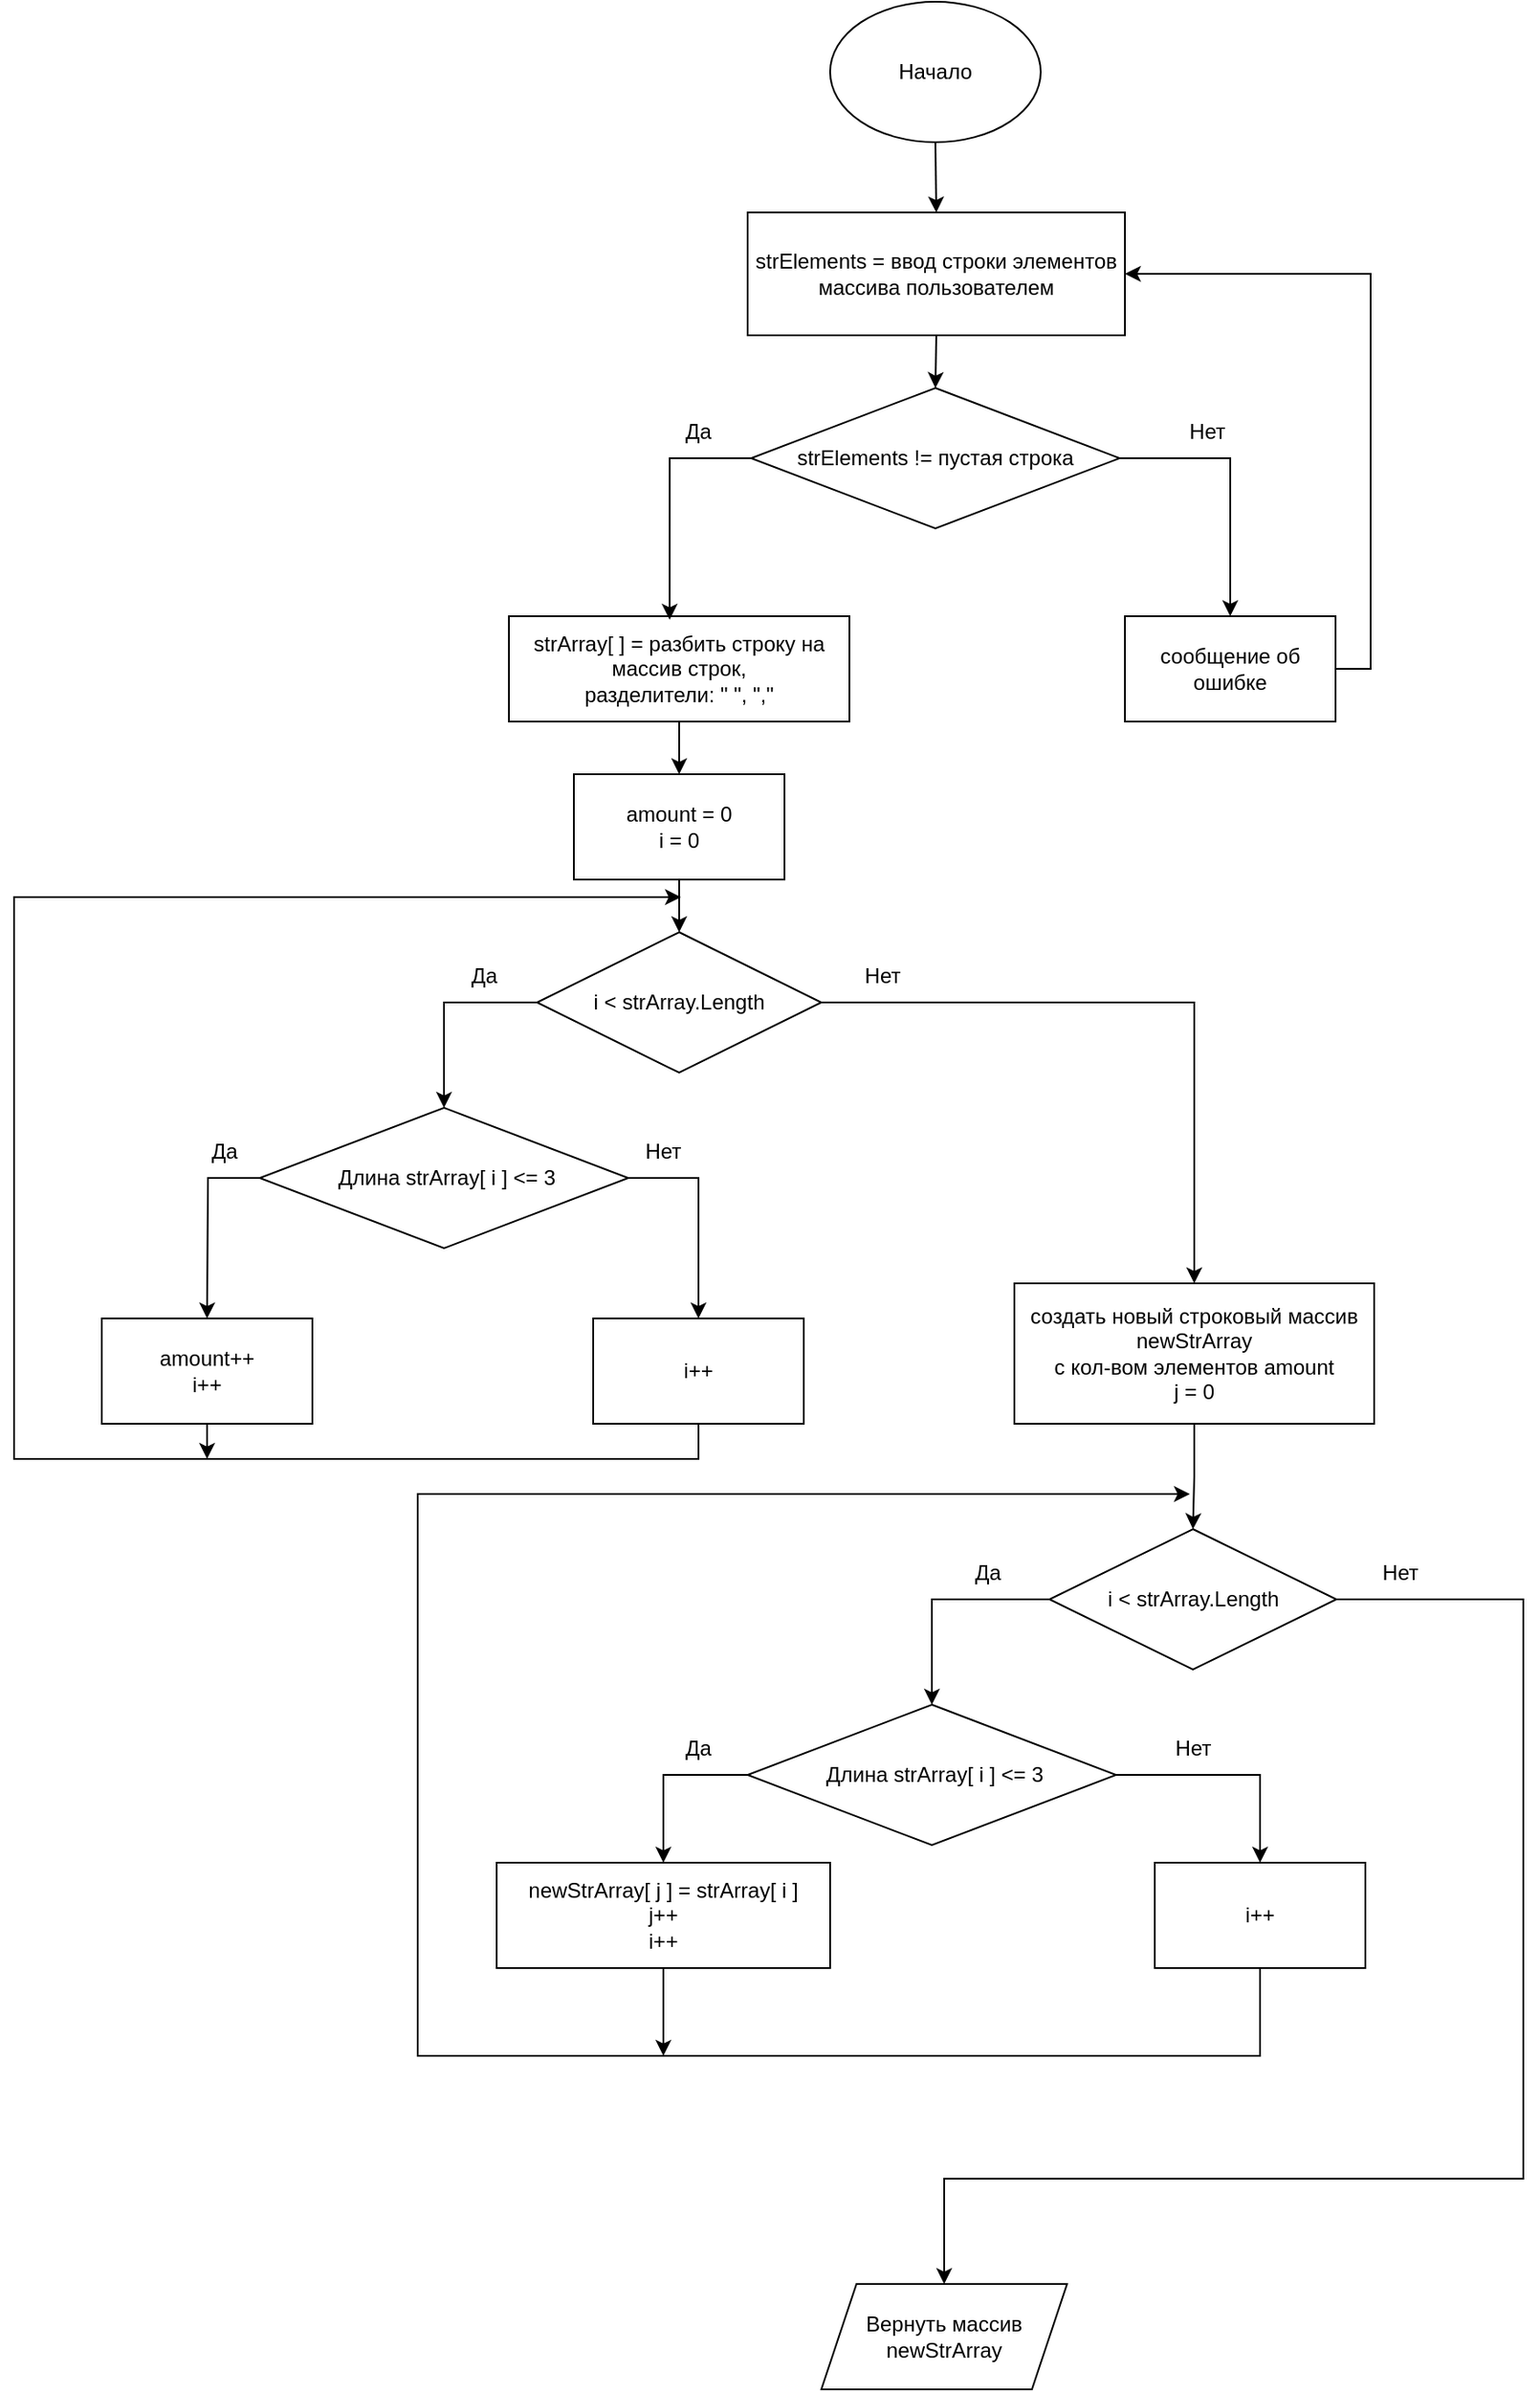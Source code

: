 <mxfile version="16.6.1" type="device"><diagram id="ANyIY6Gy4QIvw-5sn7sK" name="Page-1"><mxGraphModel dx="2272" dy="705" grid="1" gridSize="10" guides="1" tooltips="1" connect="1" arrows="1" fold="1" page="1" pageScale="1" pageWidth="850" pageHeight="1100" math="0" shadow="0"><root><mxCell id="0"/><mxCell id="1" parent="0"/><mxCell id="0xITC8acumTXvnlRZSdQ-1" value="Начало" style="ellipse;whiteSpace=wrap;html=1;" vertex="1" parent="1"><mxGeometry x="365" y="70" width="120" height="80" as="geometry"/></mxCell><mxCell id="0xITC8acumTXvnlRZSdQ-6" style="edgeStyle=orthogonalEdgeStyle;rounded=0;orthogonalLoop=1;jettySize=auto;html=1;exitX=0.5;exitY=1;exitDx=0;exitDy=0;entryX=0.5;entryY=0;entryDx=0;entryDy=0;" edge="1" parent="1" source="0xITC8acumTXvnlRZSdQ-2" target="0xITC8acumTXvnlRZSdQ-4"><mxGeometry relative="1" as="geometry"/></mxCell><mxCell id="0xITC8acumTXvnlRZSdQ-2" value="strElements = ввод строки элементов массива пользователем" style="rounded=0;whiteSpace=wrap;html=1;" vertex="1" parent="1"><mxGeometry x="318" y="190" width="215" height="70" as="geometry"/></mxCell><mxCell id="0xITC8acumTXvnlRZSdQ-17" style="edgeStyle=orthogonalEdgeStyle;rounded=0;orthogonalLoop=1;jettySize=auto;html=1;entryX=0.5;entryY=0;entryDx=0;entryDy=0;" edge="1" parent="1" source="0xITC8acumTXvnlRZSdQ-3" target="0xITC8acumTXvnlRZSdQ-15"><mxGeometry relative="1" as="geometry"/></mxCell><mxCell id="0xITC8acumTXvnlRZSdQ-3" value="strArray[ ] = разбить строку на массив строк, &lt;br&gt;разделители: &quot; &quot;, &quot;,&quot;" style="rounded=0;whiteSpace=wrap;html=1;" vertex="1" parent="1"><mxGeometry x="182" y="420" width="194" height="60" as="geometry"/></mxCell><mxCell id="0xITC8acumTXvnlRZSdQ-7" style="edgeStyle=orthogonalEdgeStyle;rounded=0;orthogonalLoop=1;jettySize=auto;html=1;exitX=0;exitY=0.5;exitDx=0;exitDy=0;entryX=0.472;entryY=0.033;entryDx=0;entryDy=0;entryPerimeter=0;" edge="1" parent="1" source="0xITC8acumTXvnlRZSdQ-4" target="0xITC8acumTXvnlRZSdQ-3"><mxGeometry relative="1" as="geometry"/></mxCell><mxCell id="0xITC8acumTXvnlRZSdQ-9" style="edgeStyle=orthogonalEdgeStyle;rounded=0;orthogonalLoop=1;jettySize=auto;html=1;exitX=1;exitY=0.5;exitDx=0;exitDy=0;entryX=0.5;entryY=0;entryDx=0;entryDy=0;" edge="1" parent="1" source="0xITC8acumTXvnlRZSdQ-4" target="0xITC8acumTXvnlRZSdQ-8"><mxGeometry relative="1" as="geometry"/></mxCell><mxCell id="0xITC8acumTXvnlRZSdQ-4" value="strElements != пустая строка" style="rhombus;whiteSpace=wrap;html=1;" vertex="1" parent="1"><mxGeometry x="320" y="290" width="210" height="80" as="geometry"/></mxCell><mxCell id="0xITC8acumTXvnlRZSdQ-5" value="" style="endArrow=classic;html=1;rounded=0;exitX=0.5;exitY=1;exitDx=0;exitDy=0;entryX=0.5;entryY=0;entryDx=0;entryDy=0;" edge="1" parent="1" source="0xITC8acumTXvnlRZSdQ-1" target="0xITC8acumTXvnlRZSdQ-2"><mxGeometry width="50" height="50" relative="1" as="geometry"><mxPoint x="400" y="350" as="sourcePoint"/><mxPoint x="450" y="300" as="targetPoint"/></mxGeometry></mxCell><mxCell id="0xITC8acumTXvnlRZSdQ-10" style="edgeStyle=orthogonalEdgeStyle;rounded=0;orthogonalLoop=1;jettySize=auto;html=1;exitX=1;exitY=0.5;exitDx=0;exitDy=0;entryX=1;entryY=0.5;entryDx=0;entryDy=0;" edge="1" parent="1" source="0xITC8acumTXvnlRZSdQ-8" target="0xITC8acumTXvnlRZSdQ-2"><mxGeometry relative="1" as="geometry"><mxPoint x="700" y="160" as="targetPoint"/></mxGeometry></mxCell><mxCell id="0xITC8acumTXvnlRZSdQ-8" value="сообщение об ошибке" style="rounded=0;whiteSpace=wrap;html=1;" vertex="1" parent="1"><mxGeometry x="533" y="420" width="120" height="60" as="geometry"/></mxCell><mxCell id="0xITC8acumTXvnlRZSdQ-11" value="Да" style="text;html=1;strokeColor=none;fillColor=none;align=center;verticalAlign=middle;whiteSpace=wrap;rounded=0;" vertex="1" parent="1"><mxGeometry x="260" y="300" width="60" height="30" as="geometry"/></mxCell><mxCell id="0xITC8acumTXvnlRZSdQ-12" value="Нет" style="text;html=1;strokeColor=none;fillColor=none;align=center;verticalAlign=middle;whiteSpace=wrap;rounded=0;" vertex="1" parent="1"><mxGeometry x="550" y="300" width="60" height="30" as="geometry"/></mxCell><mxCell id="0xITC8acumTXvnlRZSdQ-25" style="edgeStyle=orthogonalEdgeStyle;rounded=0;orthogonalLoop=1;jettySize=auto;html=1;" edge="1" parent="1" source="0xITC8acumTXvnlRZSdQ-14"><mxGeometry relative="1" as="geometry"><mxPoint x="10" y="820" as="targetPoint"/></mxGeometry></mxCell><mxCell id="0xITC8acumTXvnlRZSdQ-29" style="edgeStyle=orthogonalEdgeStyle;rounded=0;orthogonalLoop=1;jettySize=auto;html=1;exitX=1;exitY=0.5;exitDx=0;exitDy=0;entryX=0.5;entryY=0;entryDx=0;entryDy=0;" edge="1" parent="1" source="0xITC8acumTXvnlRZSdQ-14" target="0xITC8acumTXvnlRZSdQ-34"><mxGeometry relative="1" as="geometry"/></mxCell><mxCell id="0xITC8acumTXvnlRZSdQ-14" value="&amp;nbsp;Длина strArray[ i ] &amp;lt;= 3" style="rhombus;whiteSpace=wrap;html=1;" vertex="1" parent="1"><mxGeometry x="40" y="700" width="210" height="80" as="geometry"/></mxCell><mxCell id="0xITC8acumTXvnlRZSdQ-23" style="edgeStyle=orthogonalEdgeStyle;rounded=0;orthogonalLoop=1;jettySize=auto;html=1;exitX=0.5;exitY=1;exitDx=0;exitDy=0;entryX=0.5;entryY=0;entryDx=0;entryDy=0;" edge="1" parent="1" source="0xITC8acumTXvnlRZSdQ-15" target="0xITC8acumTXvnlRZSdQ-21"><mxGeometry relative="1" as="geometry"/></mxCell><mxCell id="0xITC8acumTXvnlRZSdQ-15" value="amount = 0&lt;br&gt;i = 0" style="rounded=0;whiteSpace=wrap;html=1;" vertex="1" parent="1"><mxGeometry x="219" y="510" width="120" height="60" as="geometry"/></mxCell><mxCell id="0xITC8acumTXvnlRZSdQ-35" style="edgeStyle=orthogonalEdgeStyle;rounded=0;orthogonalLoop=1;jettySize=auto;html=1;exitX=0.5;exitY=1;exitDx=0;exitDy=0;" edge="1" parent="1" source="0xITC8acumTXvnlRZSdQ-19"><mxGeometry relative="1" as="geometry"><mxPoint x="10" y="900" as="targetPoint"/></mxGeometry></mxCell><mxCell id="0xITC8acumTXvnlRZSdQ-19" value="amount++&lt;br&gt;i++" style="rounded=0;whiteSpace=wrap;html=1;" vertex="1" parent="1"><mxGeometry x="-50" y="820" width="120" height="60" as="geometry"/></mxCell><mxCell id="0xITC8acumTXvnlRZSdQ-24" style="edgeStyle=orthogonalEdgeStyle;rounded=0;orthogonalLoop=1;jettySize=auto;html=1;exitX=0;exitY=0.5;exitDx=0;exitDy=0;entryX=0.5;entryY=0;entryDx=0;entryDy=0;" edge="1" parent="1" source="0xITC8acumTXvnlRZSdQ-21" target="0xITC8acumTXvnlRZSdQ-14"><mxGeometry relative="1" as="geometry"/></mxCell><mxCell id="0xITC8acumTXvnlRZSdQ-38" style="edgeStyle=orthogonalEdgeStyle;rounded=0;orthogonalLoop=1;jettySize=auto;html=1;exitX=1;exitY=0.5;exitDx=0;exitDy=0;" edge="1" parent="1" source="0xITC8acumTXvnlRZSdQ-21" target="0xITC8acumTXvnlRZSdQ-37"><mxGeometry relative="1" as="geometry"/></mxCell><mxCell id="0xITC8acumTXvnlRZSdQ-21" value="i &amp;lt; strArray.Length" style="rhombus;whiteSpace=wrap;html=1;" vertex="1" parent="1"><mxGeometry x="198" y="600" width="162" height="80" as="geometry"/></mxCell><mxCell id="0xITC8acumTXvnlRZSdQ-27" value="Да" style="text;html=1;strokeColor=none;fillColor=none;align=center;verticalAlign=middle;whiteSpace=wrap;rounded=0;" vertex="1" parent="1"><mxGeometry x="138" y="610" width="60" height="30" as="geometry"/></mxCell><mxCell id="0xITC8acumTXvnlRZSdQ-28" value="Нет" style="text;html=1;strokeColor=none;fillColor=none;align=center;verticalAlign=middle;whiteSpace=wrap;rounded=0;" vertex="1" parent="1"><mxGeometry x="365" y="610" width="60" height="30" as="geometry"/></mxCell><mxCell id="0xITC8acumTXvnlRZSdQ-30" value="Да" style="text;html=1;strokeColor=none;fillColor=none;align=center;verticalAlign=middle;whiteSpace=wrap;rounded=0;" vertex="1" parent="1"><mxGeometry x="-10" y="710" width="60" height="30" as="geometry"/></mxCell><mxCell id="0xITC8acumTXvnlRZSdQ-31" value="Нет" style="text;html=1;strokeColor=none;fillColor=none;align=center;verticalAlign=middle;whiteSpace=wrap;rounded=0;" vertex="1" parent="1"><mxGeometry x="240" y="710" width="60" height="30" as="geometry"/></mxCell><mxCell id="0xITC8acumTXvnlRZSdQ-36" style="edgeStyle=orthogonalEdgeStyle;rounded=0;orthogonalLoop=1;jettySize=auto;html=1;exitX=0.5;exitY=1;exitDx=0;exitDy=0;" edge="1" parent="1" source="0xITC8acumTXvnlRZSdQ-34"><mxGeometry relative="1" as="geometry"><mxPoint x="280" y="580" as="targetPoint"/><Array as="points"><mxPoint x="290" y="900"/><mxPoint x="-100" y="900"/><mxPoint x="-100" y="580"/></Array></mxGeometry></mxCell><mxCell id="0xITC8acumTXvnlRZSdQ-34" value="i++" style="rounded=0;whiteSpace=wrap;html=1;" vertex="1" parent="1"><mxGeometry x="230" y="820" width="120" height="60" as="geometry"/></mxCell><mxCell id="0xITC8acumTXvnlRZSdQ-41" style="edgeStyle=orthogonalEdgeStyle;rounded=0;orthogonalLoop=1;jettySize=auto;html=1;exitX=0.5;exitY=1;exitDx=0;exitDy=0;entryX=0.5;entryY=0;entryDx=0;entryDy=0;" edge="1" parent="1" source="0xITC8acumTXvnlRZSdQ-37" target="0xITC8acumTXvnlRZSdQ-40"><mxGeometry relative="1" as="geometry"/></mxCell><mxCell id="0xITC8acumTXvnlRZSdQ-37" value="создать новый строковый массив&lt;br&gt;newStrArray &lt;br&gt;с кол-вом элементов amount&lt;br&gt;j = 0" style="rounded=0;whiteSpace=wrap;html=1;" vertex="1" parent="1"><mxGeometry x="470" y="800" width="205" height="80" as="geometry"/></mxCell><mxCell id="0xITC8acumTXvnlRZSdQ-54" style="edgeStyle=orthogonalEdgeStyle;rounded=0;orthogonalLoop=1;jettySize=auto;html=1;exitX=0;exitY=0.5;exitDx=0;exitDy=0;entryX=0.5;entryY=0;entryDx=0;entryDy=0;" edge="1" parent="1" source="0xITC8acumTXvnlRZSdQ-40" target="0xITC8acumTXvnlRZSdQ-42"><mxGeometry relative="1" as="geometry"/></mxCell><mxCell id="0xITC8acumTXvnlRZSdQ-57" style="edgeStyle=orthogonalEdgeStyle;rounded=0;orthogonalLoop=1;jettySize=auto;html=1;entryX=0.5;entryY=0;entryDx=0;entryDy=0;" edge="1" parent="1" source="0xITC8acumTXvnlRZSdQ-40" target="0xITC8acumTXvnlRZSdQ-55"><mxGeometry relative="1" as="geometry"><Array as="points"><mxPoint x="760" y="980"/><mxPoint x="760" y="1310"/><mxPoint x="430" y="1310"/></Array></mxGeometry></mxCell><mxCell id="0xITC8acumTXvnlRZSdQ-40" value="i &amp;lt; strArray.Length" style="rhombus;whiteSpace=wrap;html=1;" vertex="1" parent="1"><mxGeometry x="490" y="940" width="163.5" height="80" as="geometry"/></mxCell><mxCell id="0xITC8acumTXvnlRZSdQ-47" style="edgeStyle=orthogonalEdgeStyle;rounded=0;orthogonalLoop=1;jettySize=auto;html=1;exitX=0;exitY=0.5;exitDx=0;exitDy=0;" edge="1" parent="1" source="0xITC8acumTXvnlRZSdQ-42" target="0xITC8acumTXvnlRZSdQ-45"><mxGeometry relative="1" as="geometry"/></mxCell><mxCell id="0xITC8acumTXvnlRZSdQ-48" style="edgeStyle=orthogonalEdgeStyle;rounded=0;orthogonalLoop=1;jettySize=auto;html=1;entryX=0.5;entryY=0;entryDx=0;entryDy=0;" edge="1" parent="1" source="0xITC8acumTXvnlRZSdQ-42" target="0xITC8acumTXvnlRZSdQ-46"><mxGeometry relative="1" as="geometry"><mxPoint x="590" y="1110" as="targetPoint"/></mxGeometry></mxCell><mxCell id="0xITC8acumTXvnlRZSdQ-42" value="&amp;nbsp;Длина strArray[ i ] &amp;lt;= 3" style="rhombus;whiteSpace=wrap;html=1;" vertex="1" parent="1"><mxGeometry x="318" y="1040" width="210" height="80" as="geometry"/></mxCell><mxCell id="0xITC8acumTXvnlRZSdQ-44" value="Да" style="text;html=1;strokeColor=none;fillColor=none;align=center;verticalAlign=middle;whiteSpace=wrap;rounded=0;" vertex="1" parent="1"><mxGeometry x="425" y="950" width="60" height="30" as="geometry"/></mxCell><mxCell id="0xITC8acumTXvnlRZSdQ-51" style="edgeStyle=orthogonalEdgeStyle;rounded=0;orthogonalLoop=1;jettySize=auto;html=1;" edge="1" parent="1" source="0xITC8acumTXvnlRZSdQ-45"><mxGeometry relative="1" as="geometry"><mxPoint x="270" y="1240" as="targetPoint"/></mxGeometry></mxCell><mxCell id="0xITC8acumTXvnlRZSdQ-45" value="newStrArray[ j ] = strArray[ i ]&lt;br&gt;j++&lt;br&gt;i++" style="rounded=0;whiteSpace=wrap;html=1;" vertex="1" parent="1"><mxGeometry x="175" y="1130" width="190" height="60" as="geometry"/></mxCell><mxCell id="0xITC8acumTXvnlRZSdQ-50" style="edgeStyle=orthogonalEdgeStyle;rounded=0;orthogonalLoop=1;jettySize=auto;html=1;" edge="1" parent="1" source="0xITC8acumTXvnlRZSdQ-46"><mxGeometry relative="1" as="geometry"><mxPoint x="570" y="920" as="targetPoint"/><Array as="points"><mxPoint x="610" y="1240"/><mxPoint x="130" y="1240"/><mxPoint x="130" y="920"/><mxPoint x="570" y="920"/></Array></mxGeometry></mxCell><mxCell id="0xITC8acumTXvnlRZSdQ-46" value="i++" style="rounded=0;whiteSpace=wrap;html=1;" vertex="1" parent="1"><mxGeometry x="550" y="1130" width="120" height="60" as="geometry"/></mxCell><mxCell id="0xITC8acumTXvnlRZSdQ-52" value="Да" style="text;html=1;strokeColor=none;fillColor=none;align=center;verticalAlign=middle;whiteSpace=wrap;rounded=0;" vertex="1" parent="1"><mxGeometry x="260" y="1050" width="60" height="30" as="geometry"/></mxCell><mxCell id="0xITC8acumTXvnlRZSdQ-53" value="Нет" style="text;html=1;strokeColor=none;fillColor=none;align=center;verticalAlign=middle;whiteSpace=wrap;rounded=0;" vertex="1" parent="1"><mxGeometry x="541.75" y="1050" width="60" height="30" as="geometry"/></mxCell><mxCell id="0xITC8acumTXvnlRZSdQ-55" value="Вернуть массив newStrArray" style="shape=parallelogram;perimeter=parallelogramPerimeter;whiteSpace=wrap;html=1;fixedSize=1;" vertex="1" parent="1"><mxGeometry x="360" y="1370" width="140" height="60" as="geometry"/></mxCell><mxCell id="0xITC8acumTXvnlRZSdQ-58" value="Нет" style="text;html=1;strokeColor=none;fillColor=none;align=center;verticalAlign=middle;whiteSpace=wrap;rounded=0;" vertex="1" parent="1"><mxGeometry x="660" y="950" width="60" height="30" as="geometry"/></mxCell></root></mxGraphModel></diagram></mxfile>